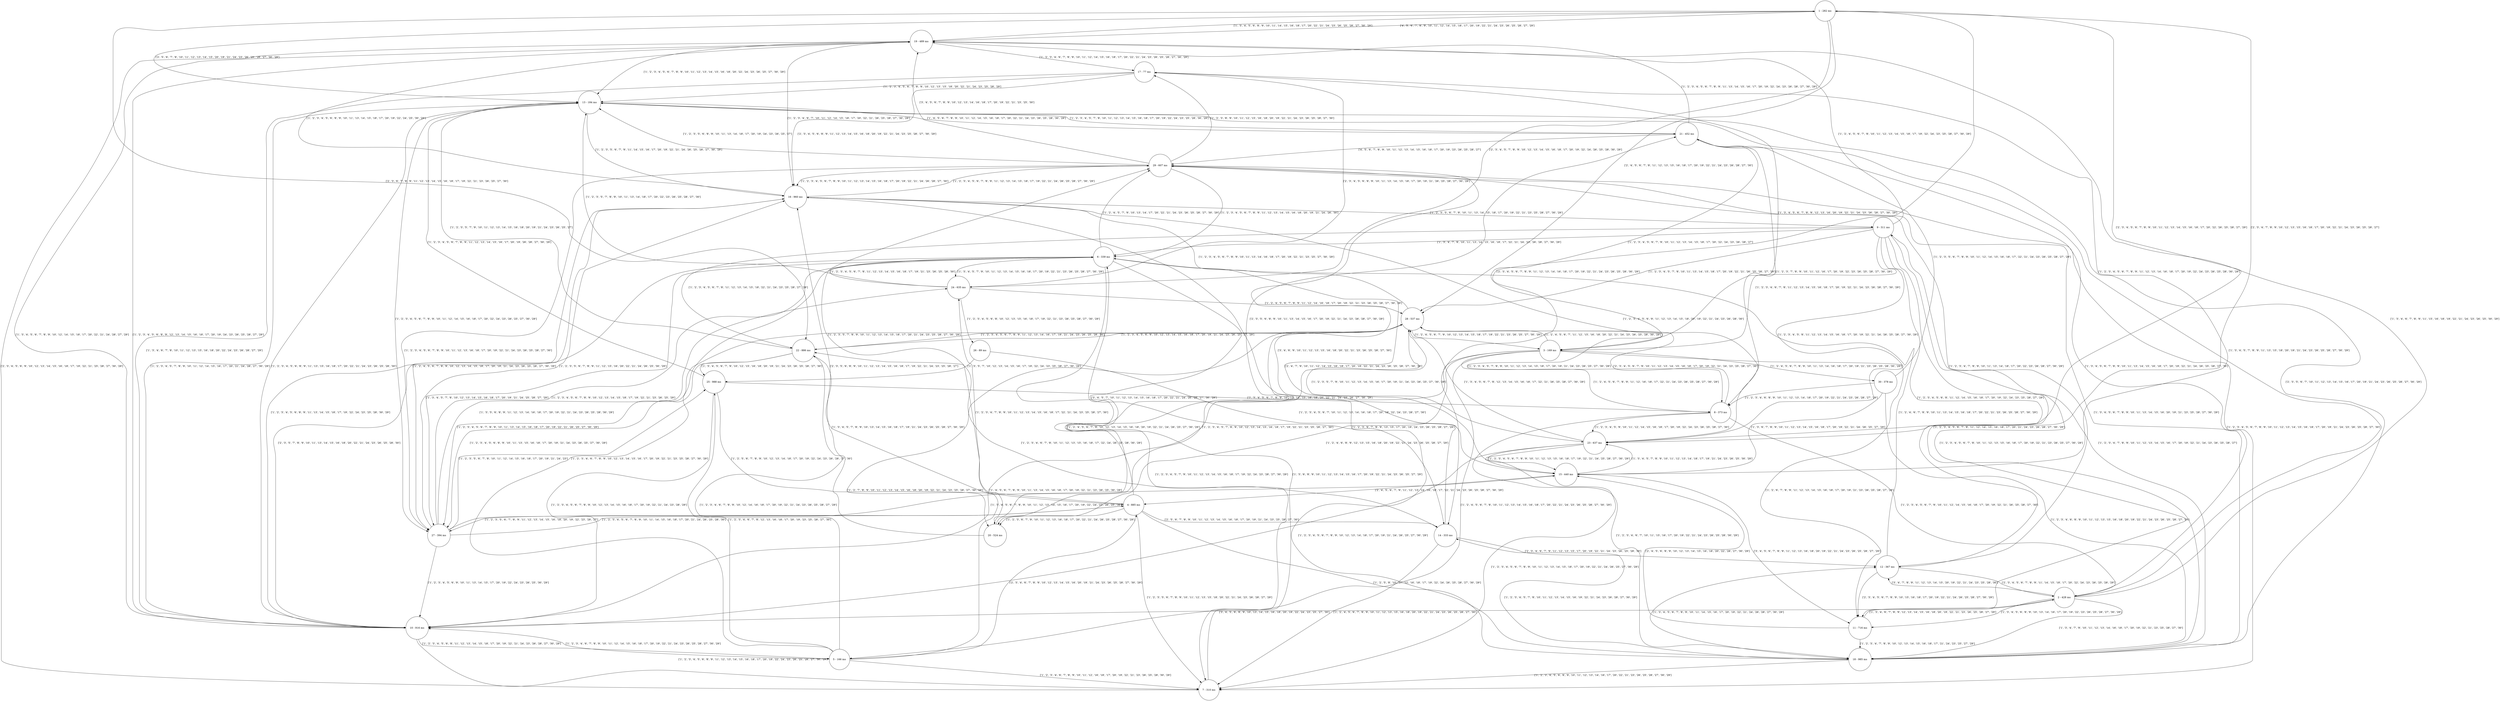 digraph {
overlap=scalexy;
splines=true;
sep="+25,25";
node[shape=circle]
1[label="1 - 282 ms"];
1 -> 19[label="['4', '5', '6', '7', '8', '9', '10', '11', '12', '14', '15', '18', '17', '20', '19', '22', '21', '24', '23', '26', '25', '28', '27', '29']"]
1 -> 22[label="['2', '3', '6', '7', '8', '9', '11', '12', '13', '14', '15', '16', '18', '17', '19', '22', '21', '23', '26', '25', '27', '30']"]
1 -> 24[label="['2', '3', '4', '5', '7', '8', '9', '10', '12', '13', '14', '15', '16', '18', '17', '20', '19', '22', '24', '26', '25', '28', '30', '29']"]
1 -> 23[label="['2', '3', '4', '7', '8', '9', '10', '12', '13', '15', '16', '18', '17', '20', '19', '22', '21', '24', '23', '26', '25', '28', '27']"]
1 -> 28[label="['2', '4', '5', '6', '7', '8', '11', '12', '13', '15', '16', '18', '17', '20', '19', '22', '21', '24', '23', '26', '28', '27', '30']"]
1 -> 13[label="['2', '5', '6', '7', '8', '10', '11', '12', '13', '14', '15', '20', '19', '21', '24', '23', '26', '25', '28', '27', '30', '29']"]
1 -> 14[label="['2', '3', '4', '5', '6', '7', '8', '9', '11', '12', '13', '14', '16', '18', '17', '20', '19', '22', '21', '24', '23', '26', '25', '28', '30', '29']"]
2[label="2 - 428 ms"];
2 -> 18[label="['1', '3', '4', '7', '9', '10', '11', '12', '13', '14', '16', '18', '17', '20', '19', '22', '21', '23', '25', '28', '27', '30']"]
2 -> 19[label="['1', '3', '4', '6', '7', '8', '9', '11', '15', '16', '18', '19', '22', '21', '24', '23', '26', '25', '30', '29']"]
2 -> 21[label="['1', '3', '4', '5', '6', '7', '8', '9', '10', '11', '13', '14', '15', '16', '18', '17', '20', '19', '22', '21', '24', '26', '25', '28', '27', '30']"]
2 -> 10[label="['3', '4', '5', '6', '8', '9', '10', '13', '14', '15', '16', '18', '20', '19', '22', '24', '23', '25', '27', '30']"]
2 -> 11[label="['1', '3', '4', '5', '6', '8', '9', '10', '13', '14', '16', '17', '20', '19', '22', '23', '26', '25', '28', '27', '30', '29']"]
2 -> 12[label="['3', '4', '7', '8', '9', '11', '12', '13', '14', '15', '20', '19', '22', '21', '24', '23', '25', '28', '30']"]
2 -> 13[label="['1', '3', '4', '5', '7', '8', '9', '11', '13', '15', '18', '20', '19', '21', '24', '23', '26', '25', '28', '27', '30', '29']"]
3[label="3 - 169 ms"];
3 -> 20[label="['1', '2', '4', '6', '8', '9', '12', '13', '15', '16', '18', '20', '19', '22', '21', '24', '23', '26', '25', '28', '27', '29']"]
3 -> 5[label="['1', '2', '4', '5', '6', '7', '8', '10', '11', '12', '13', '14', '15', '16', '18', '17', '20', '22', '21', '24', '23', '26', '25', '28', '27', '30', '29']"]
3 -> 8[label="['1', '2', '4', '5', '6', '7', '8', '9', '11', '12', '16', '18', '17', '22', '21', '24', '23', '26', '25', '28', '27', '30', '29']"]
3 -> 10[label="['1', '4', '5', '6', '7', '8', '9', '10', '11', '13', '14', '15', '16', '18', '17', '20', '19', '22', '21', '23', '26', '25', '30', '29']"]
3 -> 28[label="['1', '2', '4', '5', '6', '7', '11', '12', '15', '16', '18', '20', '22', '21', '24', '23', '26', '25', '28', '30', '29']"]
3 -> 11[label="['1', '2', '6', '7', '8', '9', '11', '12', '13', '14', '15', '16', '18', '17', '20', '19', '21', '23', '26', '25', '28', '27', '29']"]
3 -> 30[label="['1', '2', '4', '5', '6', '7', '8', '9', '10', '11', '13', '14', '16', '18', '17', '20', '19', '21', '23', '26', '25', '28', '30', '29']"]
4[label="4 - 885 ms"];
4 -> 18[label="['1', '2', '5', '8', '10', '11', '12', '16', '18', '17', '19', '22', '24', '26', '25', '28', '27', '30', '29']"]
4 -> 20[label="['1', '2', '3', '6', '7', '9', '10', '11', '12', '13', '16', '18', '17', '20', '22', '21', '24', '26', '25', '28', '27', '30', '29']"]
4 -> 21[label="['2', '3', '5', '6', '8', '9', '10', '11', '13', '14', '15', '16', '17', '20', '19', '22', '21', '24', '23', '26', '28', '27', '30', '29']"]
4 -> 7[label="['1', '2', '3', '5', '6', '7', '8', '9', '10', '11', '12', '13', '15', '18', '20', '22', '21', '24', '23', '26', '28', '27', '29']"]
4 -> 27[label="['1', '2', '3', '5', '6', '7', '8', '9', '11', '12', '13', '14', '15', '16', '18', '20', '19', '22', '23', '28', '27']"]
4 -> 29[label="['1', '2', '3', '5', '7', '8', '9', '10', '11', '12', '13', '14', '15', '18', '17', '20', '21', '24', '23', '25', '28', '27', '30', '29']"]
4 -> 14[label="['2', '5', '6', '7', '8', '9', '10', '11', '12', '13', '14', '15', '16', '18', '17', '20', '19', '21', '24', '23', '25', '28', '27', '30']"]
5[label="5 - 166 ms"];
5 -> 4[label="['2', '3', '4', '6', '7', '8', '9', '10', '12', '13', '14', '15', '16', '20', '19', '21', '24', '23', '26', '25', '28', '27', '30', '29']"]
5 -> 22[label="['1', '2', '3', '4', '6', '7', '8', '9', '10', '12', '14', '16', '18', '17', '20', '19', '22', '21', '24', '23', '26', '25', '28', '27', '29']"]
5 -> 6[label="['1', '2', '3', '4', '6', '7', '8', '9', '10', '12', '13', '14', '15', '16', '17', '20', '19', '22', '21', '23', '25', '28', '27', '30', '29']"]
5 -> 7[label="['1', '2', '3', '4', '6', '7', '8', '9', '10', '11', '12', '16', '18', '17', '20', '19', '22', '21', '23', '26', '25', '28', '30', '29']"]
5 -> 25[label="['1', '2', '3', '4', '6', '7', '8', '12', '13', '16', '18', '17', '20', '19', '23', '25', '28', '27', '30']"]
5 -> 10[label="['1', '2', '3', '4', '6', '7', '8', '9', '10', '11', '12', '14', '15', '16', '18', '17', '20', '19', '22', '21', '24', '23', '26', '25', '28', '27', '30', '29']"]
5 -> 28[label="['1', '2', '7', '8', '9', '10', '11', '12', '13', '14', '15', '16', '18', '20', '19', '22', '21', '24', '23', '25', '28', '27', '30', '29']"]
6[label="6 - 339 ms"];
6 -> 24[label="['1', '3', '4', '5', '7', '9', '10', '11', '12', '13', '14', '15', '16', '18', '17', '20', '19', '22', '21', '23', '26', '25', '28', '27', '30', '29']"]
6 -> 7[label="['1', '2', '3', '4', '5', '7', '9', '10', '11', '12', '13', '14', '15', '16', '18', '17', '19', '22', '24', '23', '28', '27', '30', '29']"]
6 -> 10[label="['2', '3', '5', '7', '8', '9', '10', '11', '13', '14', '15', '16', '18', '20', '22', '21', '24', '23', '26', '25', '28', '30']"]
6 -> 27[label="['1', '3', '4', '5', '7', '8', '10', '12', '13', '14', '15', '16', '18', '17', '20', '19', '21', '24', '25', '28', '27', '29']"]
6 -> 29[label="['1', '2', '4', '5', '7', '9', '10', '13', '14', '17', '20', '22', '21', '24', '23', '26', '25', '28', '27', '30', '29']"]
6 -> 14[label="['3', '4', '5', '7', '10', '11', '12', '13', '14', '15', '16', '18', '17', '20', '22', '21', '24', '26', '28', '27', '30', '29']"]
6 -> 15[label="['2', '4', '7', '9', '10', '11', '12', '14', '15', '16', '18', '17', '20', '19', '22', '21', '24', '23', '26', '25', '28', '27', '30', '29']"]
7[label="7 - 310 ms"];
7 -> 19[label="['2', '3', '4', '5', '6', '9', '10', '12', '13', '14', '15', '16', '18', '17', '19', '22', '21', '25', '28', '27', '30', '29']"]
7 -> 6[label="['1', '3', '6', '8', '9', '10', '11', '12', '13', '14', '15', '16', '17', '20', '19', '22', '21', '24', '23', '26', '25', '27', '29']"]
8[label="8 - 373 ms"];
8 -> 18[label="['1', '2', '3', '4', '6', '7', '10', '11', '15', '16', '17', '20', '19', '22', '21', '24', '23', '26', '25', '28', '30', '29']"]
8 -> 2[label="['1', '2', '3', '4', '5', '6', '7', '9', '10', '11', '12', '14', '15', '16', '18', '17', '20', '19', '22', '21', '26', '25', '28', '27', '30']"]
8 -> 23[label="['1', '2', '3', '4', '5', '9', '10', '11', '12', '14', '15', '16', '18', '17', '20', '19', '22', '24', '23', '26', '25', '28', '27', '30']"]
8 -> 28[label="['2', '3', '4', '5', '6', '7', '9', '10', '11', '12', '13', '14', '15', '16', '18', '17', '20', '19', '22', '21', '24', '23', '25', '28', '27', '30']"]
9[label="9 - 311 ms"];
9 -> 18[label="['1', '2', '3', '4', '5', '6', '7', '8', '10', '11', '12', '13', '15', '16', '18', '17', '20', '19', '22', '21', '23', '26', '25', '27', '30', '29']"]
9 -> 3[label="['1', '2', '3', '4', '6', '7', '8', '11', '12', '13', '14', '15', '16', '18', '17', '20', '19', '22', '21', '24', '23', '26', '28', '27', '30', '29']"]
9 -> 19[label="['1', '2', '4', '5', '6', '7', '8', '10', '11', '12', '13', '14', '15', '18', '17', '19', '22', '24', '23', '25', '28', '27', '30', '29']"]
9 -> 22[label="['1', '2', '3', '4', '5', '6', '7', '8', '11', '12', '13', '14', '15', '18', '22', '21', '24', '23', '25', '28', '27', '29']"]
9 -> 6[label="['1', '3', '4', '7', '8', '10', '11', '13', '14', '15', '16', '18', '17', '22', '21', '24', '23', '26', '28', '27', '30', '29']"]
9 -> 23[label="['1', '2', '3', '4', '5', '8', '11', '12', '13', '14', '15', '16', '18', '17', '20', '19', '22', '21', '24', '26', '25', '28', '27', '30', '29']"]
9 -> 28[label="['1', '2', '3', '4', '5', '7', '8', '10', '11', '13', '14', '15', '18', '17', '20', '19', '22', '21', '26', '25', '28', '27', '29']"]
9 -> 11[label="['1', '2', '3', '4', '5', '6', '7', '8', '11', '12', '14', '15', '16', '18', '17', '20', '21', '24', '23', '26', '28', '27', '30', '29']"]
9 -> 12[label="['1', '2', '3', '4', '5', '6', '8', '11', '12', '14', '15', '16', '18', '17', '20', '19', '22', '24', '23', '25', '28', '27', '29']"]
10[label="10 - 916 ms"];
10 -> 19[label="['1', '2', '3', '4', '5', '6', '8', '9', '12', '13', '14', '15', '16', '18', '17', '20', '19', '24', '23', '26', '25', '28', '27', '29']"]
10 -> 5[label="['1', '2', '3', '4', '5', '6', '8', '11', '12', '13', '14', '15', '18', '17', '20', '19', '22', '21', '24', '23', '26', '28', '27', '30', '29']"]
10 -> 7[label="['1', '2', '3', '4', '5', '6', '8', '9', '11', '12', '13', '14', '15', '16', '18', '17', '20', '19', '22', '24', '23', '26', '25', '28', '27', '30', '29']"]
10 -> 13[label="['1', '2', '3', '4', '5', '6', '8', '9', '11', '13', '15', '16', '18', '17', '20', '22', '21', '24', '23', '26', '25', '28', '30']"]
10 -> 16[label="['1', '2', '3', '4', '5', '6', '8', '9', '11', '13', '14', '15', '18', '17', '19', '22', '24', '23', '25', '28', '30', '29']"]
11[label="11 - 716 ms"];
11 -> 18[label="['1', '2', '3', '4', '7', '8', '9', '10', '12', '13', '14', '15', '16', '18', '17', '21', '24', '23', '25', '27', '29']"]
11 -> 2[label="['1', '3', '4', '6', '7', '8', '9', '12', '13', '14', '15', '16', '18', '20', '19', '22', '21', '23', '26', '25', '28', '27', '29']"]
11 -> 15[label="['2', '4', '5', '6', '8', '9', '10', '12', '13', '14', '15', '16', '18', '20', '22', '28', '27', '30', '29']"]
12[label="12 - 367 ms"];
12 -> 2[label="['2', '3', '4', '5', '6', '7', '8', '9', '11', '14', '15', '18', '17', '20', '22', '24', '23', '26', '25', '28', '29']"]
12 -> 6[label="['1', '2', '4', '6', '7', '8', '9', '10', '11', '13', '14', '15', '16', '18', '17', '20', '22', '21', '23', '26', '25', '28', '27', '30', '29']"]
12 -> 11[label="['2', '3', '4', '5', '6', '7', '8', '9', '10', '15', '16', '18', '17', '20', '19', '22', '21', '24', '26', '25', '28', '27', '30', '29']"]
12 -> 29[label="['1', '2', '3', '4', '7', '8', '9', '10', '11', '13', '14', '18', '17', '20', '22', '23', '26', '28', '27', '30', '29']"]
13[label="13 - 184 ms"];
13 -> 21[label="['1', '4', '5', '6', '7', '8', '9', '10', '11', '12', '14', '15', '16', '18', '17', '20', '22', '21', '24', '23', '26', '25', '28', '30', '29']"]
13 -> 10[label="['1', '2', '3', '4', '5', '7', '8', '9', '10', '11', '12', '14', '15', '16', '17', '20', '21', '24', '28', '27', '30', '29']"]
13 -> 27[label="['1', '2', '3', '4', '5', '6', '7', '8', '9', '10', '11', '12', '14', '15', '16', '18', '17', '20', '22', '24', '23', '26', '25', '27', '30', '29']"]
13 -> 16[label="['1', '2', '3', '5', '6', '7', '9', '11', '14', '15', '16', '17', '20', '19', '22', '21', '24', '26', '25', '28', '27', '30', '29']"]
14[label="14 - 333 ms"];
14 -> 22[label="['1', '2', '3', '4', '6', '7', '8', '10', '11', '12', '13', '15', '16', '18', '17', '22', '24', '26', '25', '28', '30', '29']"]
14 -> 7[label="['1', '2', '4', '5', '6', '7', '8', '9', '10', '11', '12', '13', '15', '16', '18', '20', '19', '22', '21', '24', '23', '26', '25', '28', '27', '30']"]
14 -> 12[label="['2', '3', '4', '6', '7', '9', '11', '12', '13', '15', '17', '20', '19', '22', '21', '24', '23', '26', '25', '28', '30']"]
14 -> 29[label="['3', '4', '6', '9', '10', '11', '12', '13', '15', '16', '18', '20', '22', '21', '23', '26', '25', '28', '27', '30']"]
15[label="15 - 440 ms"];
15 -> 17[label="['1', '2', '3', '4', '5', '6', '7', '8', '9', '11', '12', '13', '14', '16', '18', '17', '20', '19', '22', '24', '23', '26', '25', '28', '30', '29']"]
15 -> 4[label="['2', '4', '5', '6', '7', '9', '11', '12', '13', '14', '16', '18', '17', '22', '21', '24', '23', '26', '25', '28', '27', '30', '29']"]
15 -> 23[label="['1', '3', '4', '5', '7', '8', '9', '10', '11', '12', '13', '14', '18', '17', '19', '21', '24', '23', '26', '25', '30', '29']"]
15 -> 11[label="['3', '4', '5', '6', '7', '8', '9', '11', '12', '13', '16', '18', '20', '19', '22', '21', '24', '23', '26', '25', '28', '27', '29']"]
16[label="16 - 960 ms"];
16 -> 18[label="['1', '2', '3', '6', '7', '8', '9', '13', '15', '17', '20', '19', '24', '23', '26', '25', '28', '27', '29']"]
16 -> 19[label="['1', '2', '3', '4', '5', '6', '8', '9', '10', '11', '13', '14', '15', '18', '17', '20', '19', '22', '24', '25', '30', '29']"]
16 -> 23[label="['1', '2', '3', '4', '5', '6', '9', '11', '12', '13', '14', '15', '18', '20', '19', '22', '21', '24', '23', '26', '28', '30']"]
16 -> 9[label="['1', '2', '3', '5', '6', '7', '8', '10', '11', '13', '14', '15', '18', '17', '20', '19', '22', '21', '23', '25', '28', '27', '30', '29']"]
16 -> 27[label="['1', '2', '4', '5', '6', '7', '8', '9', '10', '12', '13', '14', '15', '18', '17', '20', '19', '21', '24', '23', '26', '25', '28', '27', '30', '29']"]
16 -> 29[label="['1', '2', '3', '4', '5', '6', '7', '8', '9', '11', '12', '13', '14', '15', '18', '17', '19', '22', '21', '24', '26', '25', '28', '27', '30', '29']"]
17[label="17 - 77 ms"];
17 -> 3[label="['1', '3', '4', '5', '6', '7', '8', '9', '12', '13', '16', '20', '19', '22', '21', '24', '23', '26', '28', '27', '30', '29']"]
17 -> 10[label="['1', '3', '4', '6', '7', '8', '10', '11', '12', '13', '15', '16', '18', '20', '22', '24', '23', '26', '28', '27', '29']"]
17 -> 13[label="['1', '2', '3', '4', '5', '6', '7', '8', '9', '10', '12', '13', '15', '18', '20', '22', '21', '24', '23', '25', '28', '29']"]
17 -> 16[label="['2', '3', '4', '5', '6', '8', '9', '11', '12', '13', '14', '15', '16', '18', '20', '19', '22', '21', '24', '23', '25', '28', '27', '30', '29']"]
18[label="18 - 985 ms"];
18 -> 7[label="['1', '2', '3', '4', '5', '6', '8', '9', '10', '11', '12', '13', '14', '16', '17', '20', '22', '21', '23', '26', '25', '28', '27', '30', '29']"]
18 -> 9[label="['1', '2', '3', '4', '7', '8', '9', '10', '11', '12', '13', '14', '15', '16', '17', '20', '19', '22', '21', '24', '23', '26', '25', '28', '27']"]
18 -> 12[label="['1', '3', '4', '5', '6', '7', '8', '9', '10', '11', '14', '15', '16', '17', '20', '19', '22', '21', '24', '26', '28', '27', '30', '29']"]
18 -> 13[label="['2', '3', '5', '6', '7', '10', '11', '12', '13', '14', '15', '16', '17', '20', '19', '21', '24', '23', '26', '25', '28', '27', '30', '29']"]
18 -> 29[label="['1', '3', '4', '5', '6', '7', '8', '9', '10', '11', '13', '14', '15', '16', '20', '19', '21', '23', '25', '28', '27', '30', '29']"]
18 -> 14[label="['1', '2', '3', '4', '5', '7', '8', '10', '11', '12', '13', '14', '15', '16', '19', '22', '21', '24', '23', '26', '28', '27', '30', '29']"]
19[label="19 - 489 ms"];
19 -> 1[label="['1', '3', '4', '5', '6', '8', '9', '10', '11', '14', '15', '16', '18', '17', '20', '22', '21', '24', '23', '26', '25', '28', '27', '30', '29']"]
19 -> 17[label="['1', '2', '3', '4', '6', '7', '8', '9', '10', '11', '12', '14', '15', '16', '18', '17', '20', '22', '21', '24', '23', '26', '25', '28', '27', '30', '29']"]
19 -> 10[label="['1', '3', '4', '5', '6', '7', '8', '9', '10', '12', '14', '15', '18', '17', '20', '22', '21', '24', '28', '27', '29']"]
19 -> 13[label="['1', '2', '3', '4', '5', '6', '7', '8', '9', '10', '11', '12', '13', '14', '15', '16', '18', '20', '22', '24', '23', '26', '25', '27', '30', '29']"]
19 -> 16[label="['1', '2', '3', '4', '6', '7', '10', '11', '12', '14', '15', '18', '17', '20', '22', '21', '26', '25', '28', '27', '30', '29']"]
20[label="20 - 524 ms"];
20 -> 24[label="['1', '2', '3', '4', '7', '8', '9', '10', '11', '12', '13', '14', '15', '16', '18', '17', '22', '21', '24', '23', '25', '28', '27', '30']"]
20 -> 28[label="['1', '2', '3', '4', '5', '7', '8', '9', '10', '12', '13', '14', '15', '16', '18', '17', '19', '22', '21', '23', '25', '28', '27', '30']"]
20 -> 16[label="['2', '3', '5', '6', '8', '9', '10', '11', '12', '13', '14', '15', '16', '18', '17', '19', '22', '21', '24', '23', '25', '28', '27']"]
21[label="21 - 452 ms"];
21 -> 3[label="['1', '2', '3', '4', '5', '6', '7', '9', '10', '11', '12', '13', '14', '15', '18', '17', '20', '22', '24', '23', '26', '28', '27']"]
21 -> 19[label="['1', '2', '3', '4', '5', '6', '7', '8', '9', '11', '13', '14', '15', '16', '17', '20', '19', '22', '24', '23', '26', '28', '27', '30', '29']"]
21 -> 8[label="['1', '2', '3', '7', '8', '9', '10', '11', '12', '16', '17', '20', '19', '22', '23', '26', '25', '28', '27', '30', '29']"]
21 -> 13[label="['1', '2', '3', '4', '5', '7', '8', '10', '11', '12', '13', '14', '15', '16', '18', '17', '20', '19', '22', '24', '23', '25', '28', '30', '29']"]
21 -> 29[label="['4', '5', '6', '7', '8', '9', '10', '11', '12', '13', '14', '15', '16', '18', '17', '20', '19', '23', '26', '25', '28', '27']"]
22[label="22 - 886 ms"];
22 -> 4[label="['1', '3', '4', '5', '7', '8', '9', '10', '13', '14', '15', '16', '18', '17', '19', '21', '24', '23', '26', '25', '28', '27', '30', '29']"]
22 -> 25[label="['1', '3', '4', '5', '6', '7', '9', '10', '12', '15', '16', '18', '20', '19', '21', '24', '23', '26', '25', '28', '27', '30']"]
22 -> 28[label="['1', '2', '3', '4', '5', '6', '7', '8', '9', '11', '12', '13', '14', '16', '17', '19', '21', '24', '23', '26', '25', '28', '30']"]
22 -> 27[label="['1', '2', '3', '4', '5', '6', '8', '9', '10', '11', '13', '15', '16', '18', '17', '20', '19', '21', '24', '23', '26', '25', '27', '30', '29']"]
22 -> 13[label="['1', '2', '3', '5', '7', '9', '10', '11', '12', '13', '14', '15', '16', '18', '20', '19', '21', '24', '23', '26', '25', '27']"]
23[label="23 - 637 ms"];
23 -> 1[label="['2', '3', '4', '5', '6', '7', '8', '9', '10', '11', '12', '13', '14', '15', '16', '18', '17', '20', '22', '26', '25', '28', '27', '29']"]
23 -> 7[label="['1', '2', '3', '4', '5', '6', '7', '8', '9', '10', '11', '12', '13', '14', '15', '18', '17', '20', '19', '22', '21', '24', '26', '25', '27', '30', '29']"]
23 -> 10[label="['1', '2', '3', '4', '5', '6', '7', '8', '9', '10', '12', '13', '14', '18', '17', '20', '19', '21', '24', '26', '25', '27', '30', '29']"]
23 -> 28[label="['1', '3', '4', '5', '6', '7', '8', '12', '13', '14', '15', '16', '18', '17', '22', '21', '26', '25', '28', '27', '30', '29']"]
23 -> 15[label="['1', '2', '3', '4', '5', '6', '7', '8', '9', '10', '11', '12', '13', '15', '16', '18', '17', '19', '22', '21', '24', '25', '28', '27', '30', '29']"]
24[label="24 - 635 ms"];
24 -> 17[label="['2', '3', '4', '5', '6', '8', '9', '10', '11', '13', '14', '15', '18', '17', '20', '19', '21', '26', '25', '28', '27', '30', '29']"]
24 -> 6[label="['1', '2', '3', '4', '5', '6', '7', '8', '11', '12', '13', '14', '15', '16', '18', '17', '19', '21', '23', '26', '25', '28', '30']"]
24 -> 26[label="['1', '2', '3', '4', '5', '6', '8', '10', '12', '13', '15', '16', '18', '17', '19', '22', '21', '23', '26', '25', '28', '27', '30', '29']"]
24 -> 28[label="['1', '2', '4', '5', '6', '7', '8', '9', '11', '12', '14', '16', '18', '17', '20', '19', '22', '21', '23', '26', '25', '28', '27', '30', '29']"]
24 -> 13[label="['1', '2', '3', '5', '7', '8', '9', '10', '11', '13', '14', '18', '17', '20', '22', '23', '26', '25', '28', '27', '30']"]
25[label="25 - 988 ms"];
25 -> 20[label="['1', '2', '5', '6', '7', '8', '9', '10', '12', '13', '14', '18', '17', '20', '19', '22', '24', '23', '26', '28', '27', '30']"]
25 -> 8[label="['2', '3', '4', '5', '6', '7', '8', '9', '10', '13', '14', '15', '16', '18', '20', '22', '21', '24', '23', '26', '27', '30', '29']"]
25 -> 10[label="['1', '2', '3', '4', '5', '6', '7', '8', '9', '10', '12', '13', '14', '15', '16', '18', '17', '20', '19', '22', '21', '24', '23', '28', '29']"]
25 -> 13[label="['1', '2', '3', '4', '5', '6', '7', '8', '9', '11', '12', '13', '14', '15', '16', '17', '20', '19', '26', '28', '27', '30', '29']"]
26[label="26 - 89 ms"];
26 -> 25[label="['1', '3', '5', '7', '10', '12', '13', '14', '15', '16', '17', '19', '22', '24', '23', '25', '28', '27', '30', '29']"]
26 -> 15[label="['1', '2', '3', '4', '5', '6', '7', '10', '11', '12', '13', '14', '16', '18', '17', '20', '19', '22', '24', '23', '28', '27', '30']"]
27[label="27 - 394 ms"];
27 -> 4[label="['1', '2', '3', '4', '5', '6', '7', '8', '9', '10', '11', '14', '15', '16', '18', '17', '20', '21', '24', '26', '25', '28', '30']"]
27 -> 6[label="['1', '2', '3', '4', '5', '6', '7', '8', '9', '10', '12', '13', '14', '15', '18', '17', '19', '22', '21', '23', '26', '25', '29']"]
27 -> 24[label="['1', '3', '5', '6', '8', '9', '11', '12', '13', '14', '16', '18', '17', '20', '19', '22', '21', '24', '23', '26', '25', '28', '30', '29']"]
27 -> 25[label="['1', '2', '3', '5', '6', '7', '8', '10', '11', '12', '14', '15', '16', '18', '17', '20', '19', '21', '24', '23']"]
27 -> 10[label="['1', '2', '3', '4', '5', '6', '9', '10', '11', '13', '14', '15', '17', '20', '19', '22', '24', '23', '26', '25', '30', '29']"]
27 -> 15[label="['1', '3', '4', '5', '6', '7', '8', '9', '10', '11', '12', '13', '14', '15', '16', '17', '20', '19', '22', '24', '23', '26', '25', '30']"]
27 -> 16[label="['1', '2', '3', '5', '6', '7', '8', '9', '11', '12', '15', '16', '20', '22', '21', '24', '26', '25', '30', '29']"]
28[label="28 - 537 ms"];
28 -> 20[label="['1', '2', '4', '5', '6', '7', '9', '10', '12', '13', '14', '15', '16', '18', '20', '19', '22', '21', '24', '26', '25', '27', '30', '29']"]
28 -> 3[label="['1', '2', '4', '5', '6', '7', '9', '10', '12', '13', '14', '15', '18', '17', '19', '22', '21', '23', '26', '25', '27', '30', '29']"]
28 -> 22[label="['1', '2', '3', '4', '5', '6', '9', '10', '12', '13', '14', '15', '16', '18', '17', '20', '19', '21', '24', '23', '26', '25', '27', '29']"]
28 -> 23[label="['1', '2', '3', '5', '7', '9', '10', '11', '12', '13', '14', '15', '16', '17', '20', '19', '21', '24', '23', '26', '25', '27', '30', '29']"]
28 -> 8[label="['1', '2', '3', '4', '5', '7', '8', '9', '10', '11', '12', '13', '14', '15', '18', '17', '20', '19', '21', '24', '23', '26', '25', '27', '30', '29']"]
28 -> 27[label="['1', '2', '3', '4', '5', '6', '7', '8', '9', '10', '11', '13', '14', '15', '16', '18', '17', '20', '19', '22', '21', '26', '25', '27', '30', '29']"]
28 -> 16[label="['1', '2', '3', '4', '5', '6', '7', '8', '9', '10', '11', '13', '14', '16', '18', '17', '20', '19', '22', '21', '23', '25', '27', '30', '29']"]
29[label="29 - 607 ms"];
29 -> 17[label="['1', '2', '3', '8', '9', '10', '11', '12', '15', '16', '18', '20', '19', '22', '21', '24', '23', '26', '25', '28', '27', '30']"]
29 -> 19[label="['3', '4', '5', '6', '7', '8', '9', '10', '12', '13', '14', '16', '18', '17', '20', '19', '22', '21', '23', '25', '30']"]
29 -> 6[label="['1', '2', '3', '4', '5', '6', '7', '8', '9', '11', '12', '13', '14', '15', '16', '18', '20', '19', '21', '24', '26', '30']"]
29 -> 7[label="['1', '2', '3', '4', '5', '6', '7', '8', '9', '10', '11', '12', '13', '14', '15', '16', '18', '17', '20', '19', '21', '24', '23', '26', '25', '28', '27', '30']"]
29 -> 27[label="['1', '2', '3', '4', '5', '6', '7', '8', '9', '10', '11', '12', '13', '16', '18', '17', '20', '19', '22', '21', '24', '23', '26', '25', '28', '27', '30']"]
29 -> 13[label="['1', '2', '3', '5', '6', '8', '9', '10', '11', '13', '14', '18', '17', '20', '19', '24', '23', '26', '25', '27']"]
29 -> 16[label="['1', '2', '3', '4', '5', '6', '7', '8', '9', '10', '11', '12', '13', '14', '15', '16', '18', '17', '20', '19', '22', '21', '24', '26', '28', '27', '30']"]
30[label="30 - 378 ms"];
30 -> 18[label="['1', '2', '3', '4', '6', '8', '9', '10', '11', '12', '13', '15', '16', '18', '20', '19', '22', '21', '24', '23', '26', '25', '28', '27', '29']"]
30 -> 21[label="['1', '2', '3', '5', '6', '7', '8', '9', '10', '11', '12', '14', '15', '16', '18', '17', '22', '21', '24', '23', '26', '25', '28', '27', '29']"]
30 -> 8[label="['1', '2', '3', '4', '6', '8', '9', '10', '11', '12', '13', '14', '18', '17', '20', '19', '22', '21', '24', '23', '26', '28', '27', '29']"]
30 -> 15[label="['1', '3', '6', '7', '8', '9', '10', '11', '12', '13', '14', '15', '16', '18', '17', '20', '19', '22', '21', '24', '26', '25', '27', '29']"]
}
